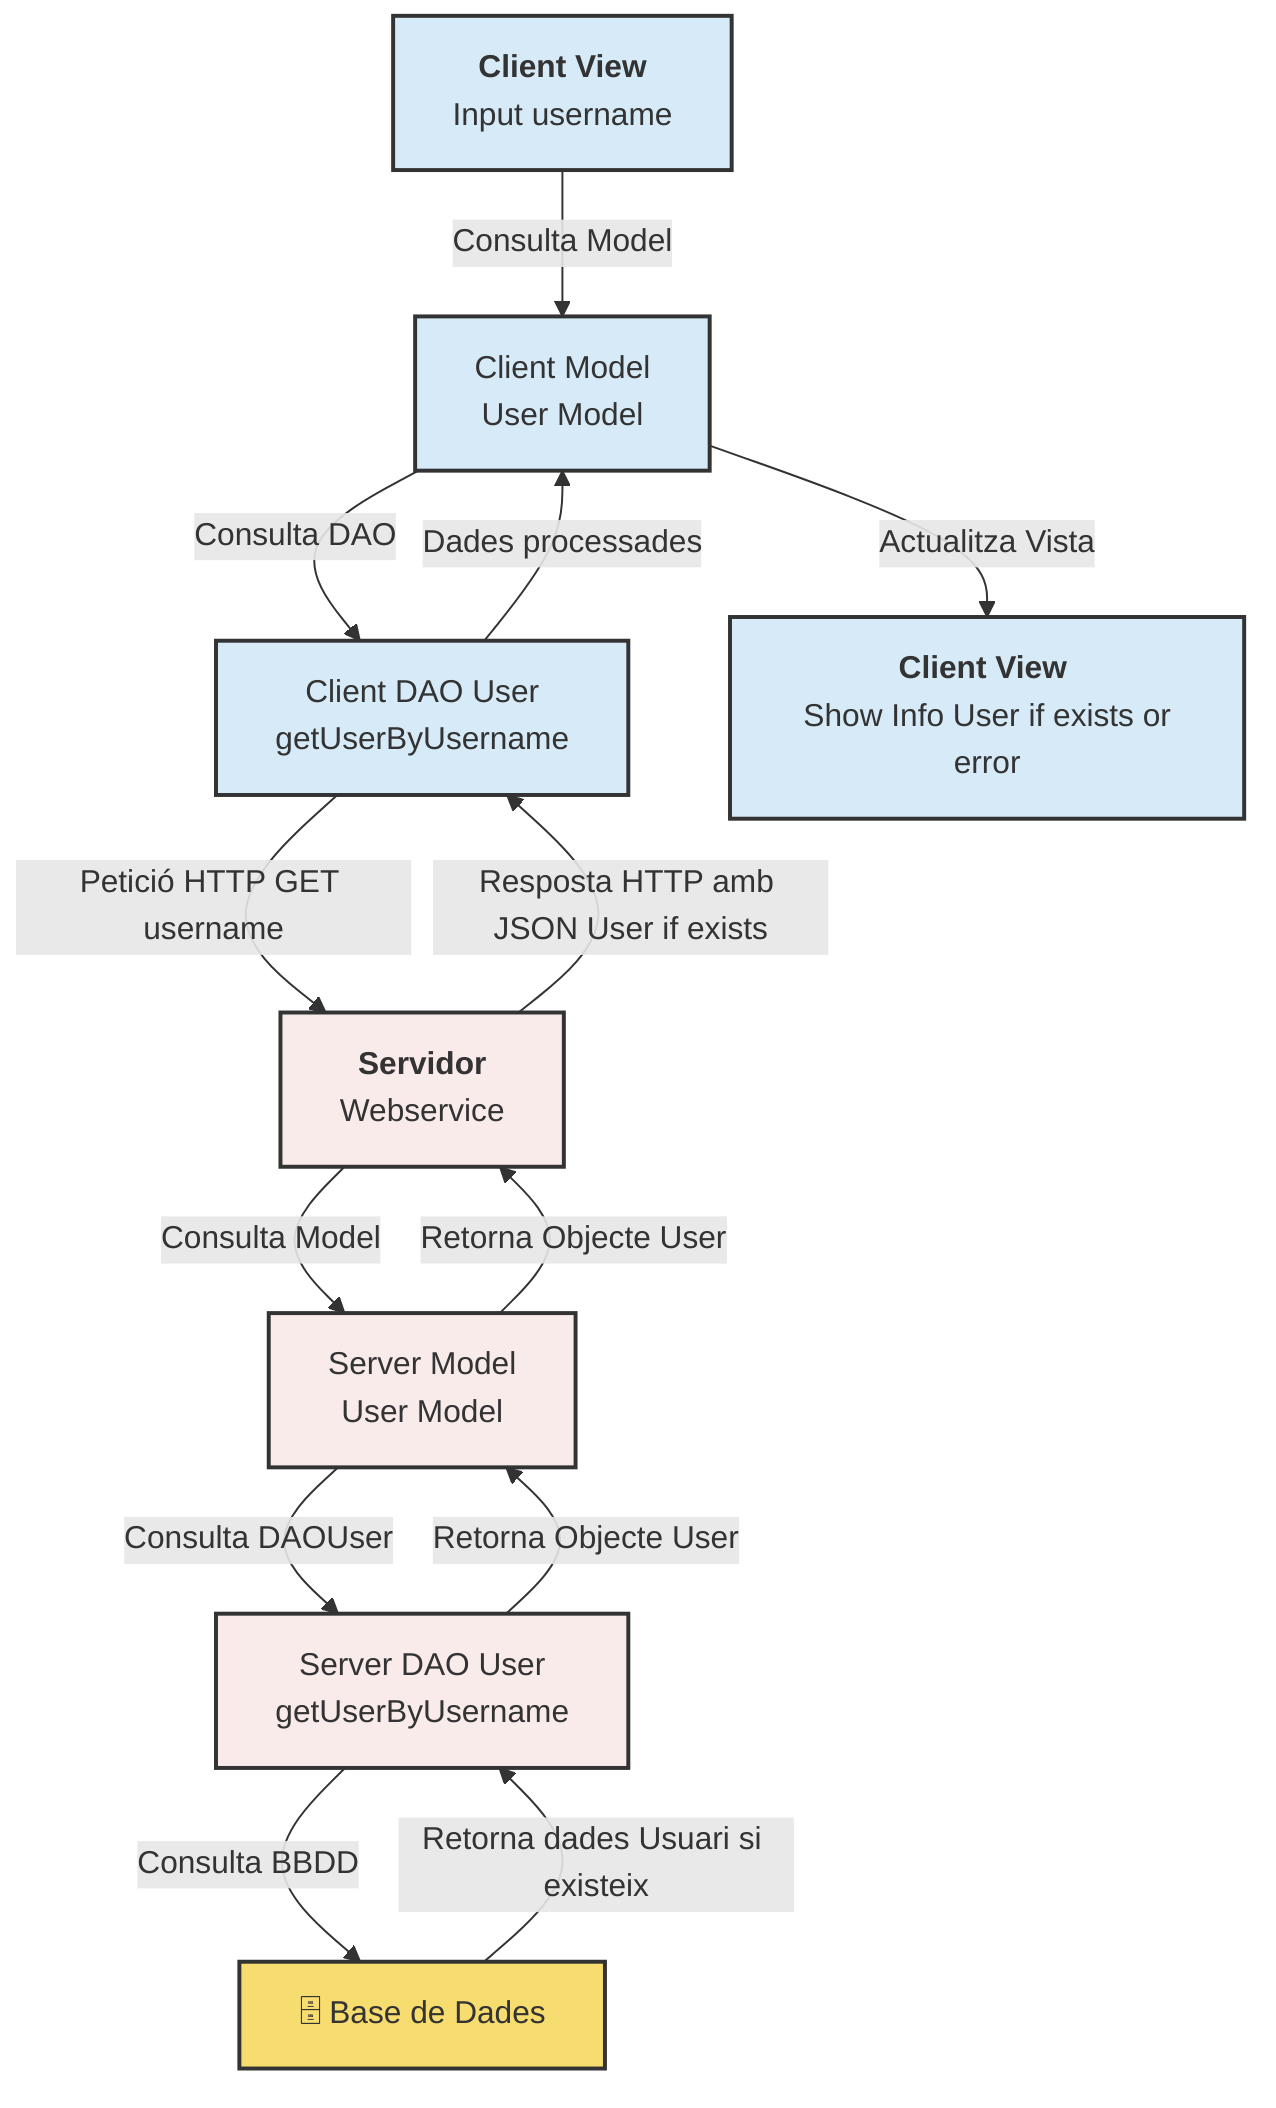 flowchart TD
    A["<b>Client View</b> <br> Input username"] -->|Consulta Model| M["Client Model <br> User Model"]
    M -->|Consulta DAO| B["Client DAO User<br> getUserByUsername"]
    B -->|Petició HTTP GET username| C["<b>Servidor</b> <br> Webservice"]
    
    C -->|Consulta Model| N["Server Model <br> User Model"]
    N -->|Consulta DAOUser| D["Server DAO User <br> getUserByUsername"]
    D -->|Consulta BBDD| DB["🗄️ Base de Dades"]
    
    DB -->|Retorna dades Usuari si existeix| D
    D -->|Retorna Objecte User| N
    N -->|Retorna Objecte User| C
    
    C -->|Resposta HTTP amb JSON User if exists| B
    B -->|Dades processades| M
    M -->|Actualitza Vista| F["<b>Client View</b> <br> Show Info User if exists or error"]
    
    classDef client fill:#D6EAF8,stroke:#333,stroke-width:2px;
    classDef server fill:#F9EBEA,stroke:#333,stroke-width:2px;
    classDef db fill:#F7DC6F,stroke:#333,stroke-width:2px;
    
    class A,M,B,F client;
    class C,N,D server;
    class DB db;
